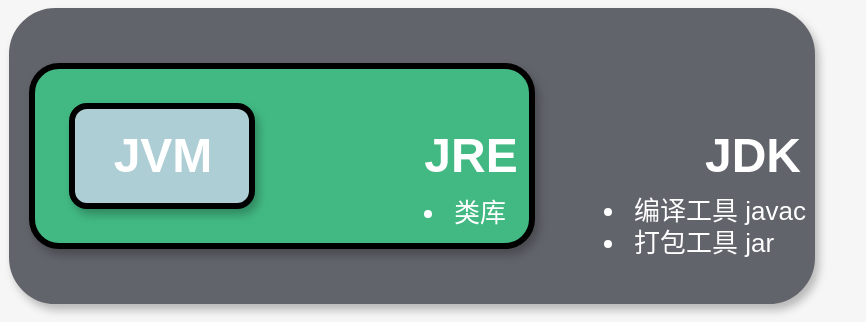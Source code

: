 <mxfile version="13.5.7" type="device"><diagram id="AUy1maOI--b3NkJ-7f3B" name="第 1 页"><mxGraphModel dx="1024" dy="592" grid="1" gridSize="10" guides="1" tooltips="1" connect="1" arrows="1" fold="1" page="1" pageScale="1" pageWidth="827" pageHeight="1169" background="#F6F6F6" math="0" shadow="0"><root><mxCell id="0"/><mxCell id="1" parent="0"/><mxCell id="pofYDH9VBhd816LTinOm-4" value="" style="rounded=1;whiteSpace=wrap;html=1;strokeWidth=3;shadow=1;sketch=0;fontColor=#FFFFFF;strokeColor=#61646B;fillColor=#61646B;" parent="1" vertex="1"><mxGeometry x="190" y="462.5" width="400" height="145" as="geometry"/></mxCell><mxCell id="pofYDH9VBhd816LTinOm-5" value="&lt;font&gt;JDK&lt;/font&gt;" style="text;strokeColor=none;fillColor=none;html=1;fontSize=24;fontStyle=1;verticalAlign=middle;align=center;rounded=1;shadow=1;sketch=0;fontColor=#FFFFFF;" parent="1" vertex="1"><mxGeometry x="510" y="515" width="100" height="40" as="geometry"/></mxCell><mxCell id="pofYDH9VBhd816LTinOm-6" value="" style="rounded=1;whiteSpace=wrap;html=1;shadow=1;sketch=0;strokeWidth=3;fillColor=#42B983;fontColor=#FFFFFF;" parent="1" vertex="1"><mxGeometry x="200" y="490" width="250" height="90" as="geometry"/></mxCell><mxCell id="pofYDH9VBhd816LTinOm-7" value="&lt;font&gt;JRE&lt;/font&gt;" style="text;strokeColor=none;fillColor=none;html=1;fontSize=24;fontStyle=1;verticalAlign=middle;align=center;rounded=1;shadow=1;sketch=0;fontColor=#FFFFFF;" parent="1" vertex="1"><mxGeometry x="369" y="515" width="100" height="40" as="geometry"/></mxCell><mxCell id="pofYDH9VBhd816LTinOm-9" value="" style="rounded=1;whiteSpace=wrap;html=1;shadow=1;sketch=0;strokeWidth=3;fillColor=#ADCED4;fontColor=#FFFFFF;" parent="1" vertex="1"><mxGeometry x="220" y="510" width="90" height="50" as="geometry"/></mxCell><mxCell id="pofYDH9VBhd816LTinOm-10" value="&lt;font&gt;JVM&lt;/font&gt;" style="text;strokeColor=none;fillColor=none;html=1;fontSize=24;fontStyle=1;verticalAlign=middle;align=center;rounded=1;shadow=1;sketch=0;fontColor=#FFFFFF;" parent="1" vertex="1"><mxGeometry x="215" y="515" width="100" height="40" as="geometry"/></mxCell><mxCell id="pofYDH9VBhd816LTinOm-12" value="&lt;ul&gt;&lt;li&gt;类库&lt;/li&gt;&lt;/ul&gt;" style="text;strokeColor=none;fillColor=none;html=1;whiteSpace=wrap;verticalAlign=middle;overflow=hidden;rounded=1;shadow=1;sketch=0;fontSize=13;align=left;fontColor=#FFFFFF;" parent="1" vertex="1"><mxGeometry x="369" y="540" width="90" height="40" as="geometry"/></mxCell><mxCell id="pofYDH9VBhd816LTinOm-13" value="&lt;ul&gt;&lt;li&gt;编译工具 javac&lt;/li&gt;&lt;li&gt;打包工具 jar&lt;/li&gt;&lt;/ul&gt;" style="text;strokeColor=none;fillColor=none;html=1;whiteSpace=wrap;verticalAlign=middle;overflow=hidden;rounded=1;shadow=1;sketch=0;fontSize=13;align=left;fontColor=#FFFFFF;" parent="1" vertex="1"><mxGeometry x="459" y="530" width="130" height="80" as="geometry"/></mxCell></root></mxGraphModel></diagram></mxfile>